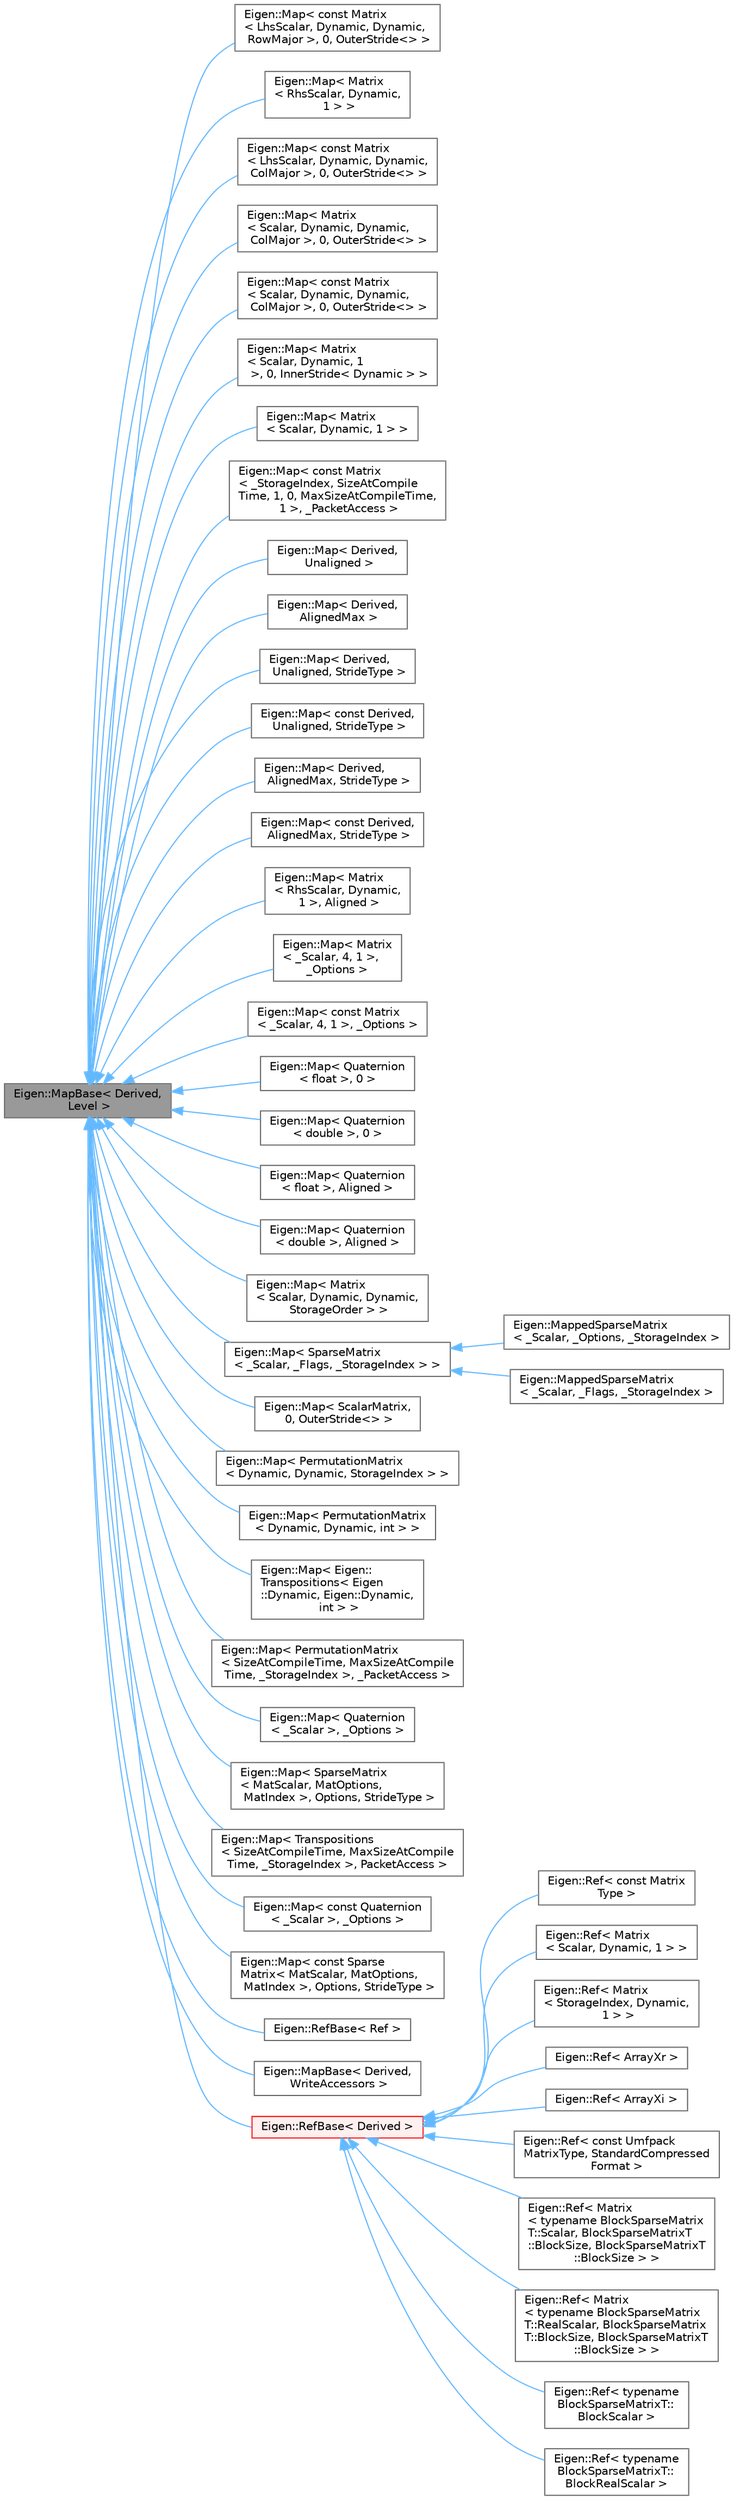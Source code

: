 digraph "Eigen::MapBase&lt; Derived, Level &gt;"
{
 // LATEX_PDF_SIZE
  bgcolor="transparent";
  edge [fontname=Helvetica,fontsize=10,labelfontname=Helvetica,labelfontsize=10];
  node [fontname=Helvetica,fontsize=10,shape=box,height=0.2,width=0.4];
  rankdir="LR";
  Node1 [id="Node000001",label="Eigen::MapBase\< Derived,\l Level \>",height=0.2,width=0.4,color="gray40", fillcolor="grey60", style="filled", fontcolor="black",tooltip=" "];
  Node1 -> Node2 [id="edge1_Node000001_Node000002",dir="back",color="steelblue1",style="solid",tooltip=" "];
  Node2 [id="Node000002",label="Eigen::Map\< const Matrix\l\< LhsScalar, Dynamic, Dynamic,\l RowMajor \>, 0, OuterStride\<\> \>",height=0.2,width=0.4,color="gray40", fillcolor="white", style="filled",URL="$class_eigen_1_1_map.html",tooltip=" "];
  Node1 -> Node3 [id="edge2_Node000001_Node000003",dir="back",color="steelblue1",style="solid",tooltip=" "];
  Node3 [id="Node000003",label="Eigen::Map\< Matrix\l\< RhsScalar, Dynamic,\l 1 \> \>",height=0.2,width=0.4,color="gray40", fillcolor="white", style="filled",URL="$class_eigen_1_1_map.html",tooltip=" "];
  Node1 -> Node4 [id="edge3_Node000001_Node000004",dir="back",color="steelblue1",style="solid",tooltip=" "];
  Node4 [id="Node000004",label="Eigen::Map\< const Matrix\l\< LhsScalar, Dynamic, Dynamic,\l ColMajor \>, 0, OuterStride\<\> \>",height=0.2,width=0.4,color="gray40", fillcolor="white", style="filled",URL="$class_eigen_1_1_map.html",tooltip=" "];
  Node1 -> Node5 [id="edge4_Node000001_Node000005",dir="back",color="steelblue1",style="solid",tooltip=" "];
  Node5 [id="Node000005",label="Eigen::Map\< Matrix\l\< Scalar, Dynamic, Dynamic,\l ColMajor \>, 0, OuterStride\<\> \>",height=0.2,width=0.4,color="gray40", fillcolor="white", style="filled",URL="$class_eigen_1_1_map.html",tooltip=" "];
  Node1 -> Node6 [id="edge5_Node000001_Node000006",dir="back",color="steelblue1",style="solid",tooltip=" "];
  Node6 [id="Node000006",label="Eigen::Map\< const Matrix\l\< Scalar, Dynamic, Dynamic,\l ColMajor \>, 0, OuterStride\<\> \>",height=0.2,width=0.4,color="gray40", fillcolor="white", style="filled",URL="$class_eigen_1_1_map.html",tooltip=" "];
  Node1 -> Node7 [id="edge6_Node000001_Node000007",dir="back",color="steelblue1",style="solid",tooltip=" "];
  Node7 [id="Node000007",label="Eigen::Map\< Matrix\l\< Scalar, Dynamic, 1\l \>, 0, InnerStride\< Dynamic \> \>",height=0.2,width=0.4,color="gray40", fillcolor="white", style="filled",URL="$class_eigen_1_1_map.html",tooltip=" "];
  Node1 -> Node8 [id="edge7_Node000001_Node000008",dir="back",color="steelblue1",style="solid",tooltip=" "];
  Node8 [id="Node000008",label="Eigen::Map\< Matrix\l\< Scalar, Dynamic, 1 \> \>",height=0.2,width=0.4,color="gray40", fillcolor="white", style="filled",URL="$class_eigen_1_1_map.html",tooltip=" "];
  Node1 -> Node9 [id="edge8_Node000001_Node000009",dir="back",color="steelblue1",style="solid",tooltip=" "];
  Node9 [id="Node000009",label="Eigen::Map\< const Matrix\l\< _StorageIndex, SizeAtCompile\lTime, 1, 0, MaxSizeAtCompileTime,\l 1 \>, _PacketAccess \>",height=0.2,width=0.4,color="gray40", fillcolor="white", style="filled",URL="$class_eigen_1_1_map.html",tooltip=" "];
  Node1 -> Node10 [id="edge9_Node000001_Node000010",dir="back",color="steelblue1",style="solid",tooltip=" "];
  Node10 [id="Node000010",label="Eigen::Map\< Derived,\l Unaligned \>",height=0.2,width=0.4,color="gray40", fillcolor="white", style="filled",URL="$class_eigen_1_1_map.html",tooltip=" "];
  Node1 -> Node11 [id="edge10_Node000001_Node000011",dir="back",color="steelblue1",style="solid",tooltip=" "];
  Node11 [id="Node000011",label="Eigen::Map\< Derived,\l AlignedMax \>",height=0.2,width=0.4,color="gray40", fillcolor="white", style="filled",URL="$class_eigen_1_1_map.html",tooltip=" "];
  Node1 -> Node12 [id="edge11_Node000001_Node000012",dir="back",color="steelblue1",style="solid",tooltip=" "];
  Node12 [id="Node000012",label="Eigen::Map\< Derived,\l Unaligned, StrideType \>",height=0.2,width=0.4,color="gray40", fillcolor="white", style="filled",URL="$class_eigen_1_1_map.html",tooltip=" "];
  Node1 -> Node13 [id="edge12_Node000001_Node000013",dir="back",color="steelblue1",style="solid",tooltip=" "];
  Node13 [id="Node000013",label="Eigen::Map\< const Derived,\l Unaligned, StrideType \>",height=0.2,width=0.4,color="gray40", fillcolor="white", style="filled",URL="$class_eigen_1_1_map.html",tooltip=" "];
  Node1 -> Node14 [id="edge13_Node000001_Node000014",dir="back",color="steelblue1",style="solid",tooltip=" "];
  Node14 [id="Node000014",label="Eigen::Map\< Derived,\l AlignedMax, StrideType \>",height=0.2,width=0.4,color="gray40", fillcolor="white", style="filled",URL="$class_eigen_1_1_map.html",tooltip=" "];
  Node1 -> Node15 [id="edge14_Node000001_Node000015",dir="back",color="steelblue1",style="solid",tooltip=" "];
  Node15 [id="Node000015",label="Eigen::Map\< const Derived,\l AlignedMax, StrideType \>",height=0.2,width=0.4,color="gray40", fillcolor="white", style="filled",URL="$class_eigen_1_1_map.html",tooltip=" "];
  Node1 -> Node16 [id="edge15_Node000001_Node000016",dir="back",color="steelblue1",style="solid",tooltip=" "];
  Node16 [id="Node000016",label="Eigen::Map\< Matrix\l\< RhsScalar, Dynamic,\l 1 \>, Aligned \>",height=0.2,width=0.4,color="gray40", fillcolor="white", style="filled",URL="$class_eigen_1_1_map.html",tooltip=" "];
  Node1 -> Node17 [id="edge16_Node000001_Node000017",dir="back",color="steelblue1",style="solid",tooltip=" "];
  Node17 [id="Node000017",label="Eigen::Map\< Matrix\l\< _Scalar, 4, 1 \>, \l_Options \>",height=0.2,width=0.4,color="gray40", fillcolor="white", style="filled",URL="$class_eigen_1_1_map.html",tooltip=" "];
  Node1 -> Node18 [id="edge17_Node000001_Node000018",dir="back",color="steelblue1",style="solid",tooltip=" "];
  Node18 [id="Node000018",label="Eigen::Map\< const Matrix\l\< _Scalar, 4, 1 \>, _Options \>",height=0.2,width=0.4,color="gray40", fillcolor="white", style="filled",URL="$class_eigen_1_1_map.html",tooltip=" "];
  Node1 -> Node19 [id="edge18_Node000001_Node000019",dir="back",color="steelblue1",style="solid",tooltip=" "];
  Node19 [id="Node000019",label="Eigen::Map\< Quaternion\l\< float \>, 0 \>",height=0.2,width=0.4,color="gray40", fillcolor="white", style="filled",URL="$class_eigen_1_1_map.html",tooltip=" "];
  Node1 -> Node20 [id="edge19_Node000001_Node000020",dir="back",color="steelblue1",style="solid",tooltip=" "];
  Node20 [id="Node000020",label="Eigen::Map\< Quaternion\l\< double \>, 0 \>",height=0.2,width=0.4,color="gray40", fillcolor="white", style="filled",URL="$class_eigen_1_1_map.html",tooltip=" "];
  Node1 -> Node21 [id="edge20_Node000001_Node000021",dir="back",color="steelblue1",style="solid",tooltip=" "];
  Node21 [id="Node000021",label="Eigen::Map\< Quaternion\l\< float \>, Aligned \>",height=0.2,width=0.4,color="gray40", fillcolor="white", style="filled",URL="$class_eigen_1_1_map.html",tooltip=" "];
  Node1 -> Node22 [id="edge21_Node000001_Node000022",dir="back",color="steelblue1",style="solid",tooltip=" "];
  Node22 [id="Node000022",label="Eigen::Map\< Quaternion\l\< double \>, Aligned \>",height=0.2,width=0.4,color="gray40", fillcolor="white", style="filled",URL="$class_eigen_1_1_map.html",tooltip=" "];
  Node1 -> Node23 [id="edge22_Node000001_Node000023",dir="back",color="steelblue1",style="solid",tooltip=" "];
  Node23 [id="Node000023",label="Eigen::Map\< Matrix\l\< Scalar, Dynamic, Dynamic,\l StorageOrder \> \>",height=0.2,width=0.4,color="gray40", fillcolor="white", style="filled",URL="$class_eigen_1_1_map.html",tooltip=" "];
  Node1 -> Node24 [id="edge23_Node000001_Node000024",dir="back",color="steelblue1",style="solid",tooltip=" "];
  Node24 [id="Node000024",label="Eigen::Map\< SparseMatrix\l\< _Scalar, _Flags, _StorageIndex \> \>",height=0.2,width=0.4,color="gray40", fillcolor="white", style="filled",URL="$class_eigen_1_1_map.html",tooltip=" "];
  Node24 -> Node25 [id="edge24_Node000024_Node000025",dir="back",color="steelblue1",style="solid",tooltip=" "];
  Node25 [id="Node000025",label="Eigen::MappedSparseMatrix\l\< _Scalar, _Options, _StorageIndex \>",height=0.2,width=0.4,color="gray40", fillcolor="white", style="filled",URL="$class_eigen_1_1_mapped_sparse_matrix.html",tooltip=" "];
  Node24 -> Node26 [id="edge25_Node000024_Node000026",dir="back",color="steelblue1",style="solid",tooltip=" "];
  Node26 [id="Node000026",label="Eigen::MappedSparseMatrix\l\< _Scalar, _Flags, _StorageIndex \>",height=0.2,width=0.4,color="gray40", fillcolor="white", style="filled",URL="$class_eigen_1_1_mapped_sparse_matrix.html",tooltip="Sparse matrix"];
  Node1 -> Node27 [id="edge26_Node000001_Node000027",dir="back",color="steelblue1",style="solid",tooltip=" "];
  Node27 [id="Node000027",label="Eigen::Map\< ScalarMatrix,\l 0, OuterStride\<\> \>",height=0.2,width=0.4,color="gray40", fillcolor="white", style="filled",URL="$class_eigen_1_1_map.html",tooltip=" "];
  Node1 -> Node28 [id="edge27_Node000001_Node000028",dir="back",color="steelblue1",style="solid",tooltip=" "];
  Node28 [id="Node000028",label="Eigen::Map\< PermutationMatrix\l\< Dynamic, Dynamic, StorageIndex \> \>",height=0.2,width=0.4,color="gray40", fillcolor="white", style="filled",URL="$class_eigen_1_1_map.html",tooltip=" "];
  Node1 -> Node29 [id="edge28_Node000001_Node000029",dir="back",color="steelblue1",style="solid",tooltip=" "];
  Node29 [id="Node000029",label="Eigen::Map\< PermutationMatrix\l\< Dynamic, Dynamic, int \> \>",height=0.2,width=0.4,color="gray40", fillcolor="white", style="filled",URL="$class_eigen_1_1_map.html",tooltip=" "];
  Node1 -> Node30 [id="edge29_Node000001_Node000030",dir="back",color="steelblue1",style="solid",tooltip=" "];
  Node30 [id="Node000030",label="Eigen::Map\< Eigen::\lTranspositions\< Eigen\l::Dynamic, Eigen::Dynamic,\l int \> \>",height=0.2,width=0.4,color="gray40", fillcolor="white", style="filled",URL="$class_eigen_1_1_map.html",tooltip=" "];
  Node1 -> Node31 [id="edge30_Node000001_Node000031",dir="back",color="steelblue1",style="solid",tooltip=" "];
  Node31 [id="Node000031",label="Eigen::Map\< PermutationMatrix\l\< SizeAtCompileTime, MaxSizeAtCompile\lTime, _StorageIndex \>, _PacketAccess \>",height=0.2,width=0.4,color="gray40", fillcolor="white", style="filled",URL="$class_eigen_1_1_map_3_01_permutation_matrix_3_01_size_at_compile_time_00_01_max_size_at_compile_2f9d18bf0084dbfb13fbbfe14adaf22d.html",tooltip=" "];
  Node1 -> Node32 [id="edge31_Node000001_Node000032",dir="back",color="steelblue1",style="solid",tooltip=" "];
  Node32 [id="Node000032",label="Eigen::Map\< Quaternion\l\< _Scalar \>, _Options \>",height=0.2,width=0.4,color="gray40", fillcolor="white", style="filled",URL="$class_eigen_1_1_map_3_01_quaternion_3_01___scalar_01_4_00_01___options_01_4.html",tooltip="Expression of a quaternion from a memory buffer"];
  Node1 -> Node33 [id="edge32_Node000001_Node000033",dir="back",color="steelblue1",style="solid",tooltip=" "];
  Node33 [id="Node000033",label="Eigen::Map\< SparseMatrix\l\< MatScalar, MatOptions,\l MatIndex \>, Options, StrideType \>",height=0.2,width=0.4,color="gray40", fillcolor="white", style="filled",tooltip=" "];
  Node1 -> Node34 [id="edge33_Node000001_Node000034",dir="back",color="steelblue1",style="solid",tooltip=" "];
  Node34 [id="Node000034",label="Eigen::Map\< Transpositions\l\< SizeAtCompileTime, MaxSizeAtCompile\lTime, _StorageIndex \>, PacketAccess \>",height=0.2,width=0.4,color="gray40", fillcolor="white", style="filled",URL="$class_eigen_1_1_map_3_01_transpositions_3_01_size_at_compile_time_00_01_max_size_at_compile_timecc993082d7c0ba51ca94b27e97da8dd3.html",tooltip=" "];
  Node1 -> Node35 [id="edge34_Node000001_Node000035",dir="back",color="steelblue1",style="solid",tooltip=" "];
  Node35 [id="Node000035",label="Eigen::Map\< const Quaternion\l\< _Scalar \>, _Options \>",height=0.2,width=0.4,color="gray40", fillcolor="white", style="filled",URL="$class_eigen_1_1_map_3_01const_01_quaternion_3_01___scalar_01_4_00_01___options_01_4.html",tooltip="Quaternion expression mapping a constant memory buffer"];
  Node1 -> Node36 [id="edge35_Node000001_Node000036",dir="back",color="steelblue1",style="solid",tooltip=" "];
  Node36 [id="Node000036",label="Eigen::Map\< const Sparse\lMatrix\< MatScalar, MatOptions,\l MatIndex \>, Options, StrideType \>",height=0.2,width=0.4,color="gray40", fillcolor="white", style="filled",tooltip=" "];
  Node1 -> Node37 [id="edge36_Node000001_Node000037",dir="back",color="steelblue1",style="solid",tooltip=" "];
  Node37 [id="Node000037",label="Eigen::RefBase\< Ref \>",height=0.2,width=0.4,color="gray40", fillcolor="white", style="filled",URL="$class_eigen_1_1_ref_base.html",tooltip=" "];
  Node1 -> Node38 [id="edge37_Node000001_Node000038",dir="back",color="steelblue1",style="solid",tooltip=" "];
  Node38 [id="Node000038",label="Eigen::MapBase\< Derived,\l WriteAccessors \>",height=0.2,width=0.4,color="gray40", fillcolor="white", style="filled",URL="$class_eigen_1_1_map_base_3_01_derived_00_01_write_accessors_01_4.html",tooltip="Base class for non-const dense Map and Block expression with direct access"];
  Node1 -> Node39 [id="edge38_Node000001_Node000039",dir="back",color="steelblue1",style="solid",tooltip=" "];
  Node39 [id="Node000039",label="Eigen::RefBase\< Derived \>",height=0.2,width=0.4,color="red", fillcolor="#FFF0F0", style="filled",URL="$class_eigen_1_1_ref_base.html",tooltip=" "];
  Node39 -> Node40 [id="edge39_Node000039_Node000040",dir="back",color="steelblue1",style="solid",tooltip=" "];
  Node40 [id="Node000040",label="Eigen::Ref\< const Matrix\lType \>",height=0.2,width=0.4,color="gray40", fillcolor="white", style="filled",URL="$class_eigen_1_1_ref.html",tooltip=" "];
  Node39 -> Node41 [id="edge40_Node000039_Node000041",dir="back",color="steelblue1",style="solid",tooltip=" "];
  Node41 [id="Node000041",label="Eigen::Ref\< Matrix\l\< Scalar, Dynamic, 1 \> \>",height=0.2,width=0.4,color="gray40", fillcolor="white", style="filled",URL="$class_eigen_1_1_ref.html",tooltip=" "];
  Node39 -> Node42 [id="edge41_Node000039_Node000042",dir="back",color="steelblue1",style="solid",tooltip=" "];
  Node42 [id="Node000042",label="Eigen::Ref\< Matrix\l\< StorageIndex, Dynamic,\l 1 \> \>",height=0.2,width=0.4,color="gray40", fillcolor="white", style="filled",URL="$class_eigen_1_1_ref.html",tooltip=" "];
  Node39 -> Node43 [id="edge42_Node000039_Node000043",dir="back",color="steelblue1",style="solid",tooltip=" "];
  Node43 [id="Node000043",label="Eigen::Ref\< ArrayXr \>",height=0.2,width=0.4,color="gray40", fillcolor="white", style="filled",URL="$class_eigen_1_1_ref.html",tooltip=" "];
  Node39 -> Node44 [id="edge43_Node000039_Node000044",dir="back",color="steelblue1",style="solid",tooltip=" "];
  Node44 [id="Node000044",label="Eigen::Ref\< ArrayXi \>",height=0.2,width=0.4,color="gray40", fillcolor="white", style="filled",URL="$class_eigen_1_1_ref.html",tooltip=" "];
  Node39 -> Node45 [id="edge44_Node000039_Node000045",dir="back",color="steelblue1",style="solid",tooltip=" "];
  Node45 [id="Node000045",label="Eigen::Ref\< const Umfpack\lMatrixType, StandardCompressed\lFormat \>",height=0.2,width=0.4,color="gray40", fillcolor="white", style="filled",URL="$class_eigen_1_1_ref.html",tooltip=" "];
  Node39 -> Node46 [id="edge45_Node000039_Node000046",dir="back",color="steelblue1",style="solid",tooltip=" "];
  Node46 [id="Node000046",label="Eigen::Ref\< Matrix\l\< typename BlockSparseMatrix\lT::Scalar, BlockSparseMatrixT\l::BlockSize, BlockSparseMatrixT\l::BlockSize \> \>",height=0.2,width=0.4,color="gray40", fillcolor="white", style="filled",URL="$class_eigen_1_1_ref.html",tooltip=" "];
  Node39 -> Node47 [id="edge46_Node000039_Node000047",dir="back",color="steelblue1",style="solid",tooltip=" "];
  Node47 [id="Node000047",label="Eigen::Ref\< Matrix\l\< typename BlockSparseMatrix\lT::RealScalar, BlockSparseMatrix\lT::BlockSize, BlockSparseMatrixT\l::BlockSize \> \>",height=0.2,width=0.4,color="gray40", fillcolor="white", style="filled",URL="$class_eigen_1_1_ref.html",tooltip=" "];
  Node39 -> Node48 [id="edge47_Node000039_Node000048",dir="back",color="steelblue1",style="solid",tooltip=" "];
  Node48 [id="Node000048",label="Eigen::Ref\< typename\l BlockSparseMatrixT::\lBlockScalar \>",height=0.2,width=0.4,color="gray40", fillcolor="white", style="filled",URL="$class_eigen_1_1_ref.html",tooltip=" "];
  Node39 -> Node49 [id="edge48_Node000039_Node000049",dir="back",color="steelblue1",style="solid",tooltip=" "];
  Node49 [id="Node000049",label="Eigen::Ref\< typename\l BlockSparseMatrixT::\lBlockRealScalar \>",height=0.2,width=0.4,color="gray40", fillcolor="white", style="filled",URL="$class_eigen_1_1_ref.html",tooltip=" "];
}
